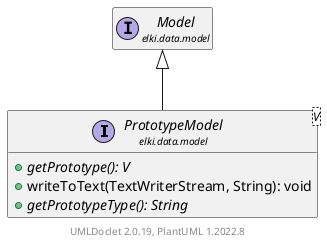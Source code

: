 @startuml
    remove .*\.(Instance|Par|Parameterizer|Factory)$
    set namespaceSeparator none
    hide empty fields
    hide empty methods

    interface "<size:14>PrototypeModel\n<size:10>elki.data.model" as elki.data.model.PrototypeModel<V> [[PrototypeModel.html]] {
        {abstract} +getPrototype(): V
        +writeToText(TextWriterStream, String): void
        {abstract} +getPrototypeType(): String
    }

    interface "<size:14>Model\n<size:10>elki.data.model" as elki.data.model.Model [[Model.html]]

    elki.data.model.Model <|-- elki.data.model.PrototypeModel

    center footer UMLDoclet 2.0.19, PlantUML 1.2022.8
@enduml
